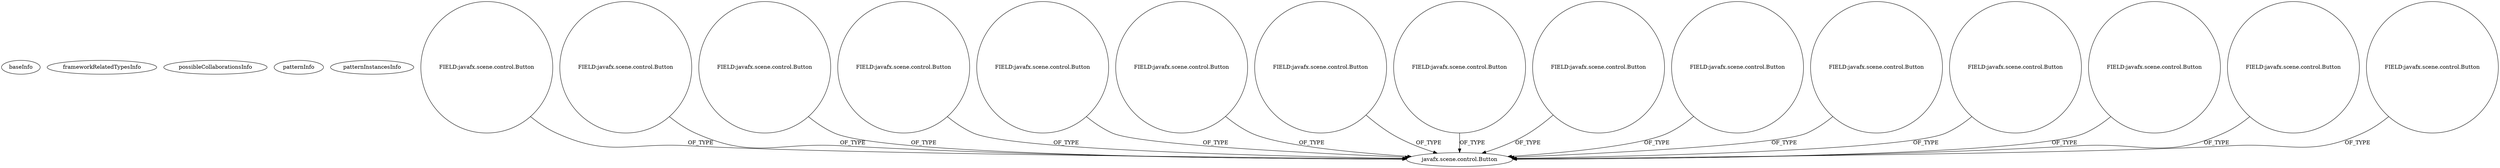 digraph {
baseInfo[graphId=305,category="pattern",isAnonymous=false,possibleRelation=false]
frameworkRelatedTypesInfo[]
possibleCollaborationsInfo[]
patternInfo[frequency=4.0,patternRootClient=null]
patternInstancesInfo[0="weltensturm-milca~/weltensturm-milca/milca-master/src/milca/GUI.java~GUI~4747",1="candybibby-Snake~/candybibby-Snake/Snake-master/src/graphicsJavaFX/Controller.java~Controller~2239",2="weltensturm-milca~/weltensturm-milca/milca-master/src/milca/GUIController.java~GUIController~4745",3="Dahwar-Calculator~/Dahwar-Calculator/Calculator-master/src/fr/alsace/lacroix/calculator/SampleController.java~SampleController~308"]
5[label="javafx.scene.control.Button",vertexType="FRAMEWORK_CLASS_TYPE",isFrameworkType=false]
48[label="FIELD:javafx.scene.control.Button",vertexType="FIELD_DECLARATION",isFrameworkType=false,shape=circle]
32[label="FIELD:javafx.scene.control.Button",vertexType="FIELD_DECLARATION",isFrameworkType=false,shape=circle]
38[label="FIELD:javafx.scene.control.Button",vertexType="FIELD_DECLARATION",isFrameworkType=false,shape=circle]
42[label="FIELD:javafx.scene.control.Button",vertexType="FIELD_DECLARATION",isFrameworkType=false,shape=circle]
52[label="FIELD:javafx.scene.control.Button",vertexType="FIELD_DECLARATION",isFrameworkType=false,shape=circle]
10[label="FIELD:javafx.scene.control.Button",vertexType="FIELD_DECLARATION",isFrameworkType=false,shape=circle]
8[label="FIELD:javafx.scene.control.Button",vertexType="FIELD_DECLARATION",isFrameworkType=false,shape=circle]
16[label="FIELD:javafx.scene.control.Button",vertexType="FIELD_DECLARATION",isFrameworkType=false,shape=circle]
50[label="FIELD:javafx.scene.control.Button",vertexType="FIELD_DECLARATION",isFrameworkType=false,shape=circle]
14[label="FIELD:javafx.scene.control.Button",vertexType="FIELD_DECLARATION",isFrameworkType=false,shape=circle]
4[label="FIELD:javafx.scene.control.Button",vertexType="FIELD_DECLARATION",isFrameworkType=false,shape=circle]
40[label="FIELD:javafx.scene.control.Button",vertexType="FIELD_DECLARATION",isFrameworkType=false,shape=circle]
36[label="FIELD:javafx.scene.control.Button",vertexType="FIELD_DECLARATION",isFrameworkType=false,shape=circle]
34[label="FIELD:javafx.scene.control.Button",vertexType="FIELD_DECLARATION",isFrameworkType=false,shape=circle]
18[label="FIELD:javafx.scene.control.Button",vertexType="FIELD_DECLARATION",isFrameworkType=false,shape=circle]
38->5[label="OF_TYPE"]
16->5[label="OF_TYPE"]
52->5[label="OF_TYPE"]
14->5[label="OF_TYPE"]
8->5[label="OF_TYPE"]
40->5[label="OF_TYPE"]
48->5[label="OF_TYPE"]
42->5[label="OF_TYPE"]
10->5[label="OF_TYPE"]
36->5[label="OF_TYPE"]
50->5[label="OF_TYPE"]
32->5[label="OF_TYPE"]
34->5[label="OF_TYPE"]
18->5[label="OF_TYPE"]
4->5[label="OF_TYPE"]
}
